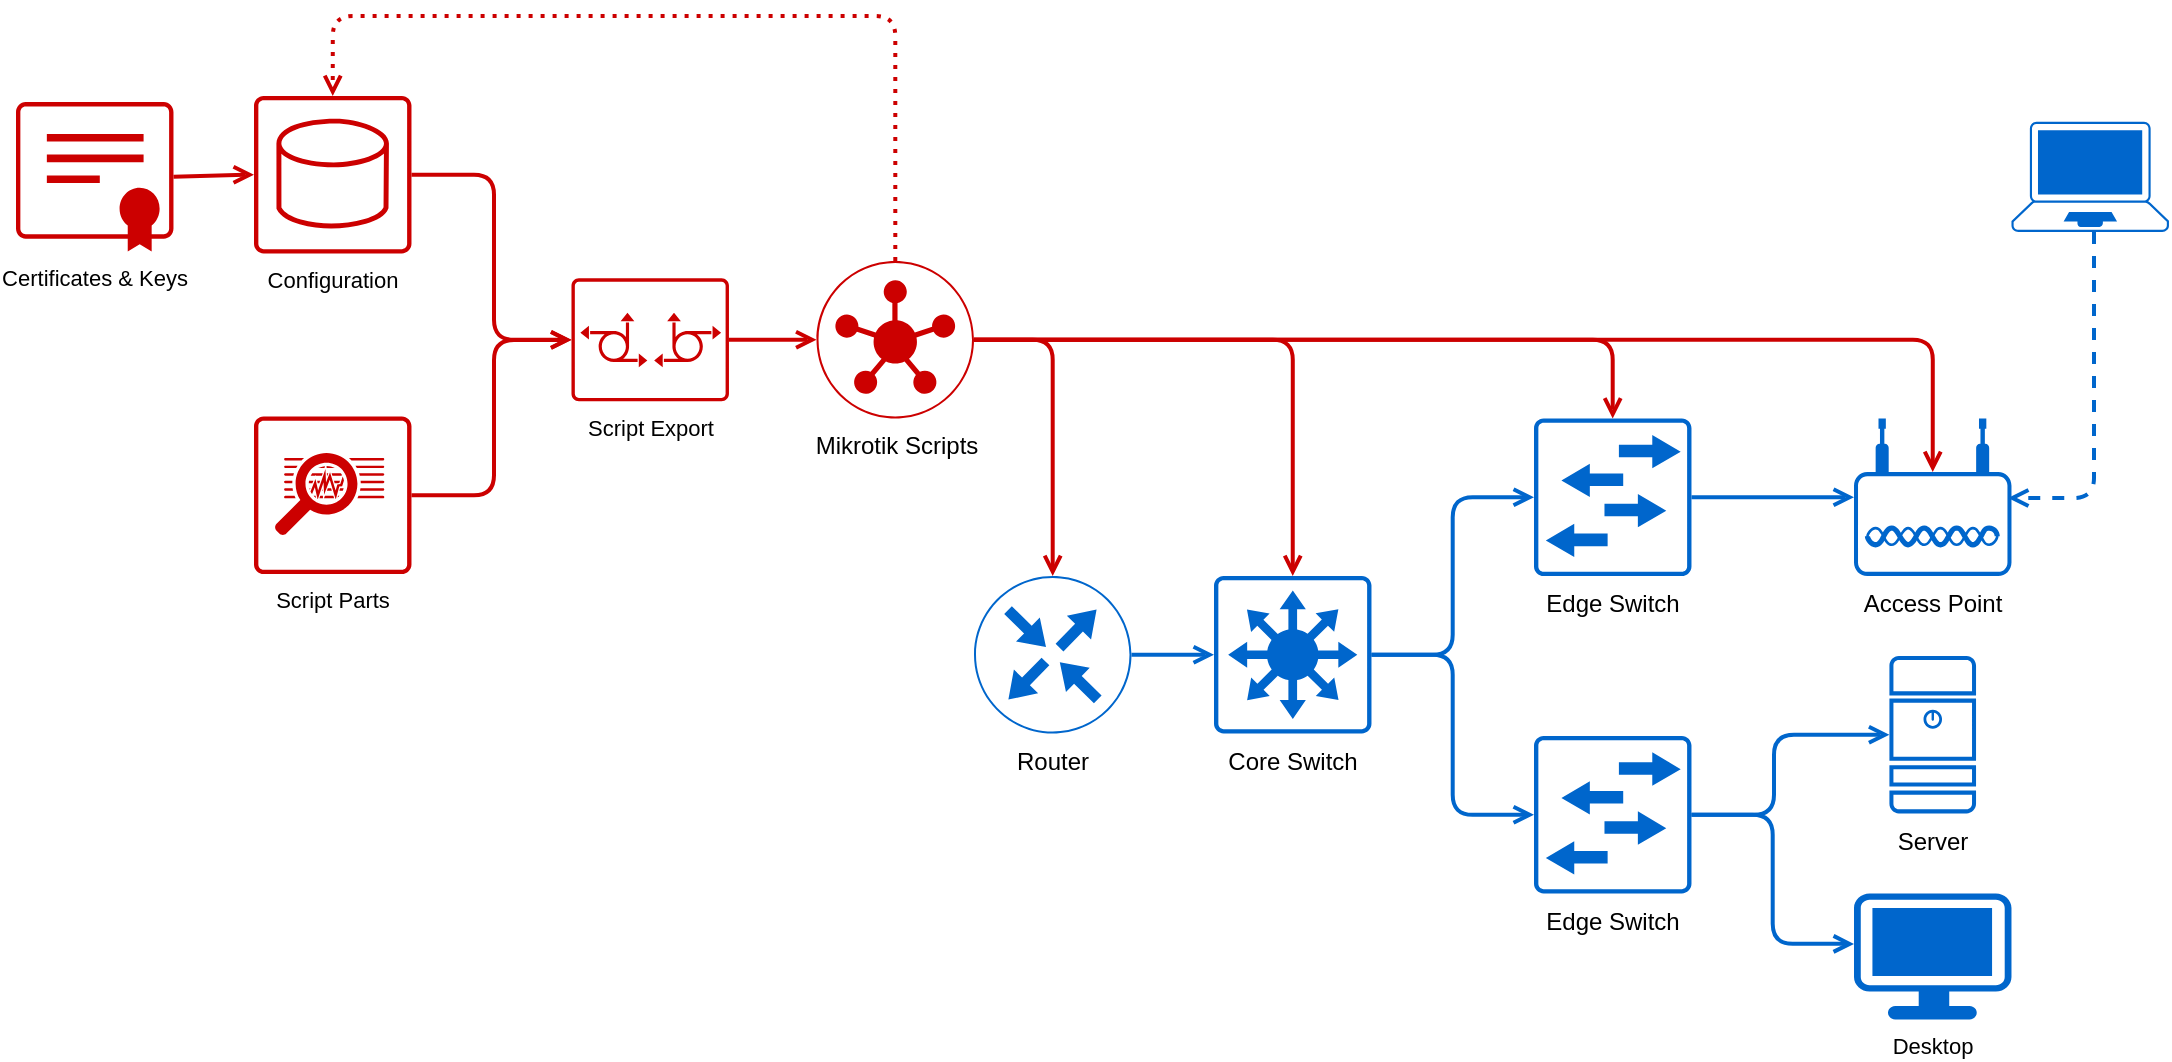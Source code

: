 <mxfile version="21.8.2" type="device">
  <diagram name="Page-1" id="c37626ed-c26b-45fb-9056-f9ebc6bb27b6">
    <mxGraphModel dx="2018" dy="792" grid="1" gridSize="10" guides="1" tooltips="1" connect="1" arrows="1" fold="1" page="1" pageScale="1" pageWidth="1100" pageHeight="850" background="none" math="0" shadow="0">
      <root>
        <mxCell id="0" />
        <mxCell id="1" parent="0" />
        <mxCell id="Xszui4oHXt-f3ZK6ODXZ-1" value="Router" style="sketch=0;points=[[0.5,0,0],[1,0.5,0],[0.5,1,0],[0,0.5,0],[0.145,0.145,0],[0.856,0.145,0],[0.855,0.856,0],[0.145,0.855,0]];verticalLabelPosition=bottom;html=1;verticalAlign=top;aspect=fixed;align=center;pointerEvents=1;shape=mxgraph.cisco19.rect;prIcon=router;fillColor=none;strokeColor=#0066CC;" vertex="1" parent="1">
          <mxGeometry x="400" y="360" width="78.74" height="78.74" as="geometry" />
        </mxCell>
        <mxCell id="Xszui4oHXt-f3ZK6ODXZ-2" value="Access Point" style="points=[[0.03,0.36,0],[0.18,0,0],[0.5,0.34,0],[0.82,0,0],[0.97,0.36,0],[1,0.67,0],[0.975,0.975,0],[0.5,1,0],[0.025,0.975,0],[0,0.67,0]];verticalLabelPosition=bottom;sketch=0;html=1;verticalAlign=top;aspect=fixed;align=center;pointerEvents=1;shape=mxgraph.cisco19.wireless_access_point;fillColor=#0066CC;strokeColor=#0066CC;" vertex="1" parent="1">
          <mxGeometry x="840" y="281.26" width="78.74" height="78.74" as="geometry" />
        </mxCell>
        <mxCell id="Xszui4oHXt-f3ZK6ODXZ-3" value="Core Switch" style="sketch=0;points=[[0.015,0.015,0],[0.985,0.015,0],[0.985,0.985,0],[0.015,0.985,0],[0.25,0,0],[0.5,0,0],[0.75,0,0],[1,0.25,0],[1,0.5,0],[1,0.75,0],[0.75,1,0],[0.5,1,0],[0.25,1,0],[0,0.75,0],[0,0.5,0],[0,0.25,0]];verticalLabelPosition=bottom;html=1;verticalAlign=top;aspect=fixed;align=center;pointerEvents=1;shape=mxgraph.cisco19.rect;prIcon=l3_switch;fillColor=none;strokeColor=#0066CC;" vertex="1" parent="1">
          <mxGeometry x="520" y="360" width="78.74" height="78.74" as="geometry" />
        </mxCell>
        <mxCell id="Xszui4oHXt-f3ZK6ODXZ-4" value="Edge Switch" style="sketch=0;points=[[0.015,0.015,0],[0.985,0.015,0],[0.985,0.985,0],[0.015,0.985,0],[0.25,0,0],[0.5,0,0],[0.75,0,0],[1,0.25,0],[1,0.5,0],[1,0.75,0],[0.75,1,0],[0.5,1,0],[0.25,1,0],[0,0.75,0],[0,0.5,0],[0,0.25,0]];verticalLabelPosition=bottom;html=1;verticalAlign=top;aspect=fixed;align=center;pointerEvents=1;shape=mxgraph.cisco19.rect;prIcon=l2_switch;fillColor=none;strokeColor=#0066CC;" vertex="1" parent="1">
          <mxGeometry x="680" y="281.26" width="78.74" height="78.74" as="geometry" />
        </mxCell>
        <mxCell id="Xszui4oHXt-f3ZK6ODXZ-5" value="Server" style="sketch=0;points=[[0.015,0.015,0],[0.985,0.015,0],[0.985,0.985,0],[0.015,0.985,0],[0.25,0,0],[0.5,0,0],[0.75,0,0],[1,0.25,0],[1,0.5,0],[1,0.75,0],[0.75,1,0],[0.5,1,0],[0.25,1,0],[0,0.75,0],[0,0.5,0],[0,0.25,0]];verticalLabelPosition=bottom;html=1;verticalAlign=top;aspect=fixed;align=center;pointerEvents=1;shape=mxgraph.cisco19.server;fillColor=#0066CC;strokeColor=#0066CC;" vertex="1" parent="1">
          <mxGeometry x="857.71" y="400" width="43.31" height="78.74" as="geometry" />
        </mxCell>
        <mxCell id="Xszui4oHXt-f3ZK6ODXZ-7" value="Edge Switch" style="sketch=0;points=[[0.015,0.015,0],[0.985,0.015,0],[0.985,0.985,0],[0.015,0.985,0],[0.25,0,0],[0.5,0,0],[0.75,0,0],[1,0.25,0],[1,0.5,0],[1,0.75,0],[0.75,1,0],[0.5,1,0],[0.25,1,0],[0,0.75,0],[0,0.5,0],[0,0.25,0]];verticalLabelPosition=bottom;html=1;verticalAlign=top;aspect=fixed;align=center;pointerEvents=1;shape=mxgraph.cisco19.rect;prIcon=l2_switch;fillColor=none;strokeColor=#0066CC;" vertex="1" parent="1">
          <mxGeometry x="680" y="440" width="78.74" height="78.74" as="geometry" />
        </mxCell>
        <mxCell id="Xszui4oHXt-f3ZK6ODXZ-8" style="edgeStyle=orthogonalEdgeStyle;rounded=1;orthogonalLoop=1;jettySize=auto;html=1;entryX=0;entryY=0.5;entryDx=0;entryDy=0;entryPerimeter=0;jumpStyle=line;endArrow=open;endFill=0;strokeColor=#0066CC;strokeWidth=2;" edge="1" parent="1" source="Xszui4oHXt-f3ZK6ODXZ-1" target="Xszui4oHXt-f3ZK6ODXZ-3">
          <mxGeometry relative="1" as="geometry" />
        </mxCell>
        <mxCell id="Xszui4oHXt-f3ZK6ODXZ-9" style="edgeStyle=orthogonalEdgeStyle;rounded=1;orthogonalLoop=1;jettySize=auto;html=1;entryX=0;entryY=0.5;entryDx=0;entryDy=0;entryPerimeter=0;jumpStyle=line;endArrow=open;endFill=0;strokeColor=#0066CC;strokeWidth=2;" edge="1" parent="1" source="Xszui4oHXt-f3ZK6ODXZ-3" target="Xszui4oHXt-f3ZK6ODXZ-4">
          <mxGeometry relative="1" as="geometry" />
        </mxCell>
        <mxCell id="Xszui4oHXt-f3ZK6ODXZ-10" style="edgeStyle=orthogonalEdgeStyle;rounded=1;orthogonalLoop=1;jettySize=auto;html=1;entryX=0;entryY=0.5;entryDx=0;entryDy=0;entryPerimeter=0;jumpStyle=line;endArrow=open;endFill=0;strokeColor=#0066CC;strokeWidth=2;" edge="1" parent="1" source="Xszui4oHXt-f3ZK6ODXZ-3" target="Xszui4oHXt-f3ZK6ODXZ-7">
          <mxGeometry relative="1" as="geometry" />
        </mxCell>
        <mxCell id="Xszui4oHXt-f3ZK6ODXZ-11" style="edgeStyle=orthogonalEdgeStyle;rounded=1;orthogonalLoop=1;jettySize=auto;html=1;jumpStyle=line;endArrow=open;endFill=0;strokeColor=#0066CC;strokeWidth=2;" edge="1" parent="1" source="Xszui4oHXt-f3ZK6ODXZ-4" target="Xszui4oHXt-f3ZK6ODXZ-2">
          <mxGeometry relative="1" as="geometry" />
        </mxCell>
        <mxCell id="Xszui4oHXt-f3ZK6ODXZ-12" style="edgeStyle=orthogonalEdgeStyle;rounded=1;orthogonalLoop=1;jettySize=auto;html=1;entryX=0;entryY=0.5;entryDx=0;entryDy=0;entryPerimeter=0;jumpStyle=line;endArrow=open;endFill=0;strokeColor=#0066CC;strokeWidth=2;" edge="1" parent="1" source="Xszui4oHXt-f3ZK6ODXZ-7" target="Xszui4oHXt-f3ZK6ODXZ-5">
          <mxGeometry relative="1" as="geometry">
            <Array as="points">
              <mxPoint x="800" y="479" />
              <mxPoint x="800" y="439" />
            </Array>
          </mxGeometry>
        </mxCell>
        <mxCell id="Xszui4oHXt-f3ZK6ODXZ-19" style="edgeStyle=orthogonalEdgeStyle;shape=connector;rounded=1;jumpStyle=line;orthogonalLoop=1;jettySize=auto;html=1;labelBackgroundColor=default;strokeColor=#CC0000;strokeWidth=2;align=center;verticalAlign=middle;fontFamily=Helvetica;fontSize=11;fontColor=default;endArrow=open;endFill=0;exitX=1;exitY=0.5;exitDx=0;exitDy=0;exitPerimeter=0;" edge="1" parent="1" source="Xszui4oHXt-f3ZK6ODXZ-14" target="Xszui4oHXt-f3ZK6ODXZ-1">
          <mxGeometry relative="1" as="geometry" />
        </mxCell>
        <mxCell id="Xszui4oHXt-f3ZK6ODXZ-14" value="Mikrotik Scripts" style="sketch=0;points=[[0.5,0,0],[1,0.5,0],[0.5,1,0],[0,0.5,0],[0.145,0.145,0],[0.856,0.145,0],[0.855,0.856,0],[0.145,0.855,0]];verticalLabelPosition=bottom;html=1;verticalAlign=top;aspect=fixed;align=center;pointerEvents=1;shape=mxgraph.cisco19.rect;prIcon=vsmart;fillColor=none;strokeColor=#CC0000;" vertex="1" parent="1">
          <mxGeometry x="321.26" y="202.52" width="78.74" height="78.74" as="geometry" />
        </mxCell>
        <mxCell id="Xszui4oHXt-f3ZK6ODXZ-15" value="" style="points=[[0.13,0.02,0],[0.5,0,0],[0.87,0.02,0],[0.885,0.4,0],[0.985,0.985,0],[0.5,1,0],[0.015,0.985,0],[0.115,0.4,0]];verticalLabelPosition=bottom;sketch=0;html=1;verticalAlign=top;aspect=fixed;align=center;pointerEvents=1;shape=mxgraph.cisco19.laptop;fillColor=#0066CC;strokeColor=none;" vertex="1" parent="1">
          <mxGeometry x="918.74" y="132.88" width="78.74" height="55.12" as="geometry" />
        </mxCell>
        <mxCell id="Xszui4oHXt-f3ZK6ODXZ-16" style="edgeStyle=orthogonalEdgeStyle;rounded=1;orthogonalLoop=1;jettySize=auto;html=1;dashed=1;strokeWidth=2;strokeColor=#0066CC;endArrow=open;endFill=0;entryX=0.978;entryY=0.505;entryDx=0;entryDy=0;entryPerimeter=0;" edge="1" parent="1" source="Xszui4oHXt-f3ZK6ODXZ-15" target="Xszui4oHXt-f3ZK6ODXZ-2">
          <mxGeometry relative="1" as="geometry">
            <mxPoint x="970" y="380" as="targetPoint" />
            <Array as="points">
              <mxPoint x="960" y="321" />
            </Array>
          </mxGeometry>
        </mxCell>
        <mxCell id="Xszui4oHXt-f3ZK6ODXZ-17" value="Desktop" style="points=[[0.03,0.03,0],[0.5,0,0],[0.97,0.03,0],[1,0.4,0],[0.97,0.745,0],[0.5,1,0],[0.03,0.745,0],[0,0.4,0]];verticalLabelPosition=bottom;sketch=0;html=1;verticalAlign=top;aspect=fixed;align=center;pointerEvents=1;shape=mxgraph.cisco19.workstation;fillColor=#0066CC;strokeColor=none;fontFamily=Helvetica;fontSize=11;fontColor=default;" vertex="1" parent="1">
          <mxGeometry x="840" y="518.74" width="78.74" height="62.99" as="geometry" />
        </mxCell>
        <mxCell id="Xszui4oHXt-f3ZK6ODXZ-18" style="edgeStyle=orthogonalEdgeStyle;shape=connector;rounded=1;jumpStyle=line;orthogonalLoop=1;jettySize=auto;html=1;entryX=0;entryY=0.4;entryDx=0;entryDy=0;entryPerimeter=0;labelBackgroundColor=default;strokeColor=#0066CC;strokeWidth=2;align=center;verticalAlign=middle;fontFamily=Helvetica;fontSize=11;fontColor=default;endArrow=open;endFill=0;" edge="1" parent="1" source="Xszui4oHXt-f3ZK6ODXZ-7" target="Xszui4oHXt-f3ZK6ODXZ-17">
          <mxGeometry relative="1" as="geometry" />
        </mxCell>
        <mxCell id="Xszui4oHXt-f3ZK6ODXZ-24" style="edgeStyle=orthogonalEdgeStyle;shape=connector;rounded=1;jumpStyle=line;orthogonalLoop=1;jettySize=auto;html=1;entryX=0.5;entryY=0.34;entryDx=0;entryDy=0;entryPerimeter=0;labelBackgroundColor=default;strokeColor=#CC0000;strokeWidth=2;align=center;verticalAlign=middle;fontFamily=Helvetica;fontSize=11;fontColor=default;endArrow=open;endFill=0;" edge="1" parent="1" source="Xszui4oHXt-f3ZK6ODXZ-14" target="Xszui4oHXt-f3ZK6ODXZ-2">
          <mxGeometry relative="1" as="geometry" />
        </mxCell>
        <mxCell id="Xszui4oHXt-f3ZK6ODXZ-22" style="edgeStyle=orthogonalEdgeStyle;shape=connector;rounded=1;jumpStyle=line;orthogonalLoop=1;jettySize=auto;html=1;labelBackgroundColor=default;strokeColor=#CC0000;strokeWidth=2;align=center;verticalAlign=middle;fontFamily=Helvetica;fontSize=11;fontColor=default;endArrow=open;endFill=0;exitX=1;exitY=0.5;exitDx=0;exitDy=0;exitPerimeter=0;" edge="1" parent="1" source="Xszui4oHXt-f3ZK6ODXZ-14" target="Xszui4oHXt-f3ZK6ODXZ-4">
          <mxGeometry relative="1" as="geometry" />
        </mxCell>
        <mxCell id="Xszui4oHXt-f3ZK6ODXZ-20" style="edgeStyle=orthogonalEdgeStyle;shape=connector;rounded=1;jumpStyle=line;orthogonalLoop=1;jettySize=auto;html=1;entryX=0.5;entryY=0;entryDx=0;entryDy=0;entryPerimeter=0;labelBackgroundColor=default;strokeColor=#CC0000;strokeWidth=2;align=center;verticalAlign=middle;fontFamily=Helvetica;fontSize=11;fontColor=default;endArrow=open;endFill=0;exitX=1;exitY=0.5;exitDx=0;exitDy=0;exitPerimeter=0;" edge="1" parent="1" source="Xszui4oHXt-f3ZK6ODXZ-14" target="Xszui4oHXt-f3ZK6ODXZ-3">
          <mxGeometry relative="1" as="geometry">
            <Array as="points">
              <mxPoint x="559" y="242" />
            </Array>
          </mxGeometry>
        </mxCell>
        <mxCell id="Xszui4oHXt-f3ZK6ODXZ-25" value="Certificates &amp;amp; Keys" style="points=[[0.015,0.015,0],[0.25,0,0],[0.5,0,0],[0.75,0,0],[0.985,0.015,0],[1,0.22,0],[1,0.44,0],[1,0.67,0],[0.985,0.89,0],[0,0.22,0],[0,0.44,0],[0,0.67,0],[0.015,0.89,0],[0.25,0.91,0],[0.5,0.91,0],[0.785,0.955,0]];verticalLabelPosition=bottom;sketch=0;html=1;verticalAlign=top;aspect=fixed;align=center;pointerEvents=1;shape=mxgraph.cisco19.x509_certificate;fillColor=#CC0000;strokeColor=none;fontFamily=Helvetica;fontSize=11;fontColor=default;" vertex="1" parent="1">
          <mxGeometry x="-79" y="123.0" width="78.74" height="74.8" as="geometry" />
        </mxCell>
        <mxCell id="Xszui4oHXt-f3ZK6ODXZ-36" style="edgeStyle=orthogonalEdgeStyle;shape=connector;rounded=1;jumpStyle=line;orthogonalLoop=1;jettySize=auto;html=1;labelBackgroundColor=default;strokeColor=#CC0000;strokeWidth=2;align=center;verticalAlign=middle;fontFamily=Helvetica;fontSize=11;fontColor=default;endArrow=open;endFill=0;" edge="1" parent="1" source="Xszui4oHXt-f3ZK6ODXZ-29" target="Xszui4oHXt-f3ZK6ODXZ-27">
          <mxGeometry relative="1" as="geometry">
            <Array as="points">
              <mxPoint x="160" y="320" />
              <mxPoint x="160" y="242" />
            </Array>
          </mxGeometry>
        </mxCell>
        <mxCell id="Xszui4oHXt-f3ZK6ODXZ-27" value="Script Export" style="sketch=0;points=[[0.015,0.015,0],[0.985,0.015,0],[0.985,0.985,0],[0.015,0.985,0],[0.25,0,0],[0.5,0,0],[0.75,0,0],[1,0.25,0],[1,0.5,0],[1,0.75,0],[0.75,1,0],[0.5,1,0],[0.25,1,0],[0,0.75,0],[0,0.5,0],[0,0.25,0]];verticalLabelPosition=bottom;html=1;verticalAlign=top;aspect=fixed;align=center;pointerEvents=1;shape=mxgraph.cisco19.rect;prIcon=collab2;fillColor=none;strokeColor=#CC0000;fontFamily=Helvetica;fontSize=11;fontColor=default;" vertex="1" parent="1">
          <mxGeometry x="198.74" y="211.13" width="78.74" height="61.52" as="geometry" />
        </mxCell>
        <mxCell id="Xszui4oHXt-f3ZK6ODXZ-29" value="Script Parts" style="sketch=0;points=[[0.015,0.015,0],[0.985,0.015,0],[0.985,0.985,0],[0.015,0.985,0],[0.25,0,0],[0.5,0,0],[0.75,0,0],[1,0.25,0],[1,0.5,0],[1,0.75,0],[0.75,1,0],[0.5,1,0],[0.25,1,0],[0,0.75,0],[0,0.5,0],[0,0.25,0]];verticalLabelPosition=bottom;html=1;verticalAlign=top;aspect=fixed;align=center;pointerEvents=1;shape=mxgraph.cisco19.rect;prIcon=flow_analytics2;fillColor=none;strokeColor=#CC0000;fontFamily=Helvetica;fontSize=11;fontColor=default;" vertex="1" parent="1">
          <mxGeometry x="40.0" y="280.26" width="78.74" height="78.74" as="geometry" />
        </mxCell>
        <mxCell id="Xszui4oHXt-f3ZK6ODXZ-30" value="Configuration" style="sketch=0;points=[[0.015,0.015,0],[0.985,0.015,0],[0.985,0.985,0],[0.015,0.985,0],[0.25,0,0],[0.5,0,0],[0.75,0,0],[1,0.25,0],[1,0.5,0],[1,0.75,0],[0.75,1,0],[0.5,1,0],[0.25,1,0],[0,0.75,0],[0,0.5,0],[0,0.25,0]];verticalLabelPosition=bottom;html=1;verticalAlign=top;aspect=fixed;align=center;pointerEvents=1;shape=mxgraph.cisco19.rect;prIcon=database_relational;fillColor=none;strokeColor=#CC0000;fontFamily=Helvetica;fontSize=11;fontColor=default;" vertex="1" parent="1">
          <mxGeometry x="40" y="120" width="78.74" height="78.74" as="geometry" />
        </mxCell>
        <mxCell id="Xszui4oHXt-f3ZK6ODXZ-34" style="edgeStyle=orthogonalEdgeStyle;shape=connector;rounded=1;jumpStyle=line;orthogonalLoop=1;jettySize=auto;html=1;labelBackgroundColor=default;strokeColor=#CC0000;strokeWidth=2;align=center;verticalAlign=middle;fontFamily=Helvetica;fontSize=11;fontColor=default;endArrow=open;endFill=0;entryX=0;entryY=0.5;entryDx=0;entryDy=0;entryPerimeter=0;" edge="1" parent="1" source="Xszui4oHXt-f3ZK6ODXZ-25" target="Xszui4oHXt-f3ZK6ODXZ-30">
          <mxGeometry relative="1" as="geometry">
            <Array as="points" />
          </mxGeometry>
        </mxCell>
        <mxCell id="Xszui4oHXt-f3ZK6ODXZ-35" style="edgeStyle=orthogonalEdgeStyle;shape=connector;rounded=1;jumpStyle=line;orthogonalLoop=1;jettySize=auto;html=1;entryX=0;entryY=0.5;entryDx=0;entryDy=0;entryPerimeter=0;labelBackgroundColor=default;strokeColor=#CC0000;strokeWidth=2;align=center;verticalAlign=middle;fontFamily=Helvetica;fontSize=11;fontColor=default;endArrow=open;endFill=0;exitX=1;exitY=0.5;exitDx=0;exitDy=0;exitPerimeter=0;" edge="1" parent="1" source="Xszui4oHXt-f3ZK6ODXZ-30" target="Xszui4oHXt-f3ZK6ODXZ-27">
          <mxGeometry relative="1" as="geometry">
            <Array as="points">
              <mxPoint x="160" y="159" />
              <mxPoint x="160" y="242" />
            </Array>
          </mxGeometry>
        </mxCell>
        <mxCell id="Xszui4oHXt-f3ZK6ODXZ-37" style="edgeStyle=orthogonalEdgeStyle;shape=connector;rounded=1;jumpStyle=line;orthogonalLoop=1;jettySize=auto;html=1;labelBackgroundColor=default;strokeColor=#CC0000;strokeWidth=2;align=center;verticalAlign=middle;fontFamily=Helvetica;fontSize=11;fontColor=default;endArrow=open;endFill=0;exitX=1;exitY=0.5;exitDx=0;exitDy=0;exitPerimeter=0;" edge="1" parent="1" source="Xszui4oHXt-f3ZK6ODXZ-27" target="Xszui4oHXt-f3ZK6ODXZ-14">
          <mxGeometry relative="1" as="geometry" />
        </mxCell>
        <mxCell id="Xszui4oHXt-f3ZK6ODXZ-40" style="edgeStyle=orthogonalEdgeStyle;shape=connector;rounded=1;jumpStyle=line;orthogonalLoop=1;jettySize=auto;html=1;entryX=0.5;entryY=0;entryDx=0;entryDy=0;entryPerimeter=0;labelBackgroundColor=default;strokeColor=#CC0000;strokeWidth=2;align=center;verticalAlign=middle;fontFamily=Helvetica;fontSize=11;fontColor=default;endArrow=open;endFill=0;dashed=1;dashPattern=1 2;" edge="1" parent="1" source="Xszui4oHXt-f3ZK6ODXZ-14" target="Xszui4oHXt-f3ZK6ODXZ-30">
          <mxGeometry relative="1" as="geometry">
            <Array as="points">
              <mxPoint x="361" y="80" />
              <mxPoint x="79" y="80" />
            </Array>
          </mxGeometry>
        </mxCell>
      </root>
    </mxGraphModel>
  </diagram>
</mxfile>
